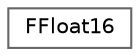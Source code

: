 digraph "Graphical Class Hierarchy"
{
 // INTERACTIVE_SVG=YES
 // LATEX_PDF_SIZE
  bgcolor="transparent";
  edge [fontname=Helvetica,fontsize=10,labelfontname=Helvetica,labelfontsize=10];
  node [fontname=Helvetica,fontsize=10,shape=box,height=0.2,width=0.4];
  rankdir="LR";
  Node0 [id="Node000000",label="FFloat16",height=0.2,width=0.4,color="grey40", fillcolor="white", style="filled",URL="$da/dc7/classFFloat16.html",tooltip="16 bit float components and conversion"];
}
